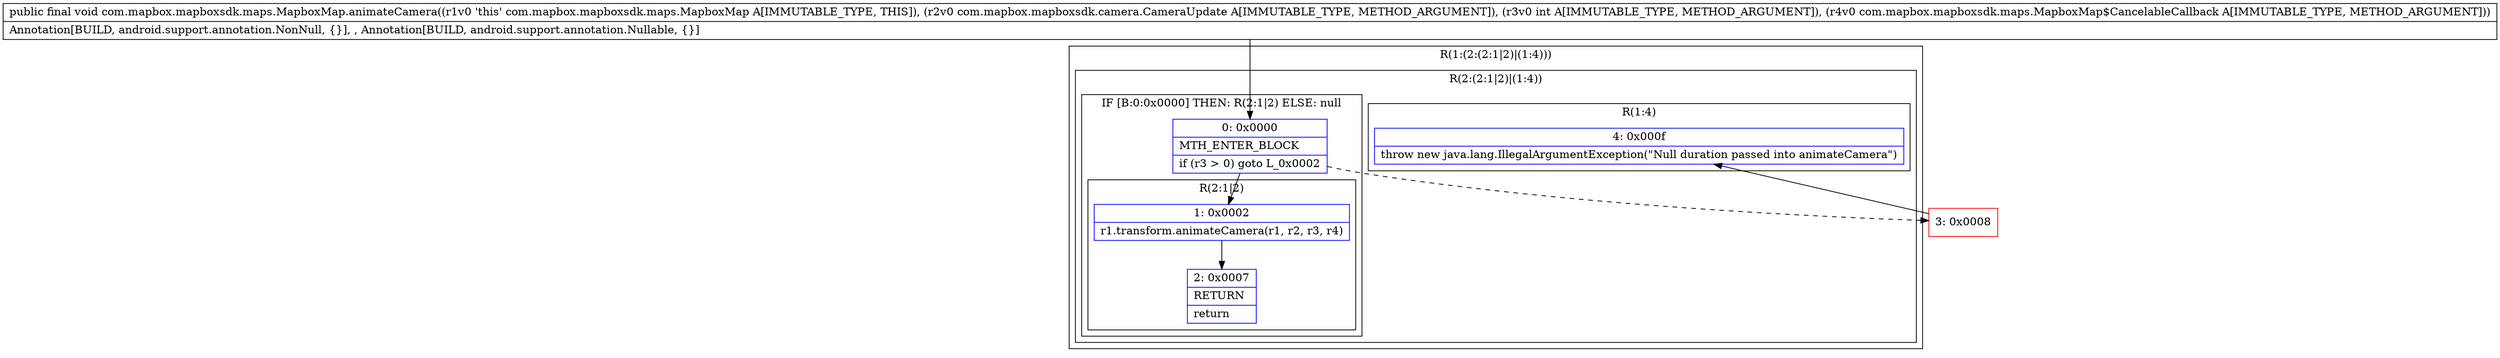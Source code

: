 digraph "CFG forcom.mapbox.mapboxsdk.maps.MapboxMap.animateCamera(Lcom\/mapbox\/mapboxsdk\/camera\/CameraUpdate;ILcom\/mapbox\/mapboxsdk\/maps\/MapboxMap$CancelableCallback;)V" {
subgraph cluster_Region_201738779 {
label = "R(1:(2:(2:1|2)|(1:4)))";
node [shape=record,color=blue];
subgraph cluster_Region_991819356 {
label = "R(2:(2:1|2)|(1:4))";
node [shape=record,color=blue];
subgraph cluster_IfRegion_570661264 {
label = "IF [B:0:0x0000] THEN: R(2:1|2) ELSE: null";
node [shape=record,color=blue];
Node_0 [shape=record,label="{0\:\ 0x0000|MTH_ENTER_BLOCK\l|if (r3 \> 0) goto L_0x0002\l}"];
subgraph cluster_Region_1092476335 {
label = "R(2:1|2)";
node [shape=record,color=blue];
Node_1 [shape=record,label="{1\:\ 0x0002|r1.transform.animateCamera(r1, r2, r3, r4)\l}"];
Node_2 [shape=record,label="{2\:\ 0x0007|RETURN\l|return\l}"];
}
}
subgraph cluster_Region_2138374405 {
label = "R(1:4)";
node [shape=record,color=blue];
Node_4 [shape=record,label="{4\:\ 0x000f|throw new java.lang.IllegalArgumentException(\"Null duration passed into animateCamera\")\l}"];
}
}
}
Node_3 [shape=record,color=red,label="{3\:\ 0x0008}"];
MethodNode[shape=record,label="{public final void com.mapbox.mapboxsdk.maps.MapboxMap.animateCamera((r1v0 'this' com.mapbox.mapboxsdk.maps.MapboxMap A[IMMUTABLE_TYPE, THIS]), (r2v0 com.mapbox.mapboxsdk.camera.CameraUpdate A[IMMUTABLE_TYPE, METHOD_ARGUMENT]), (r3v0 int A[IMMUTABLE_TYPE, METHOD_ARGUMENT]), (r4v0 com.mapbox.mapboxsdk.maps.MapboxMap$CancelableCallback A[IMMUTABLE_TYPE, METHOD_ARGUMENT]))  | Annotation[BUILD, android.support.annotation.NonNull, \{\}], , Annotation[BUILD, android.support.annotation.Nullable, \{\}]\l}"];
MethodNode -> Node_0;
Node_0 -> Node_1;
Node_0 -> Node_3[style=dashed];
Node_1 -> Node_2;
Node_3 -> Node_4;
}

